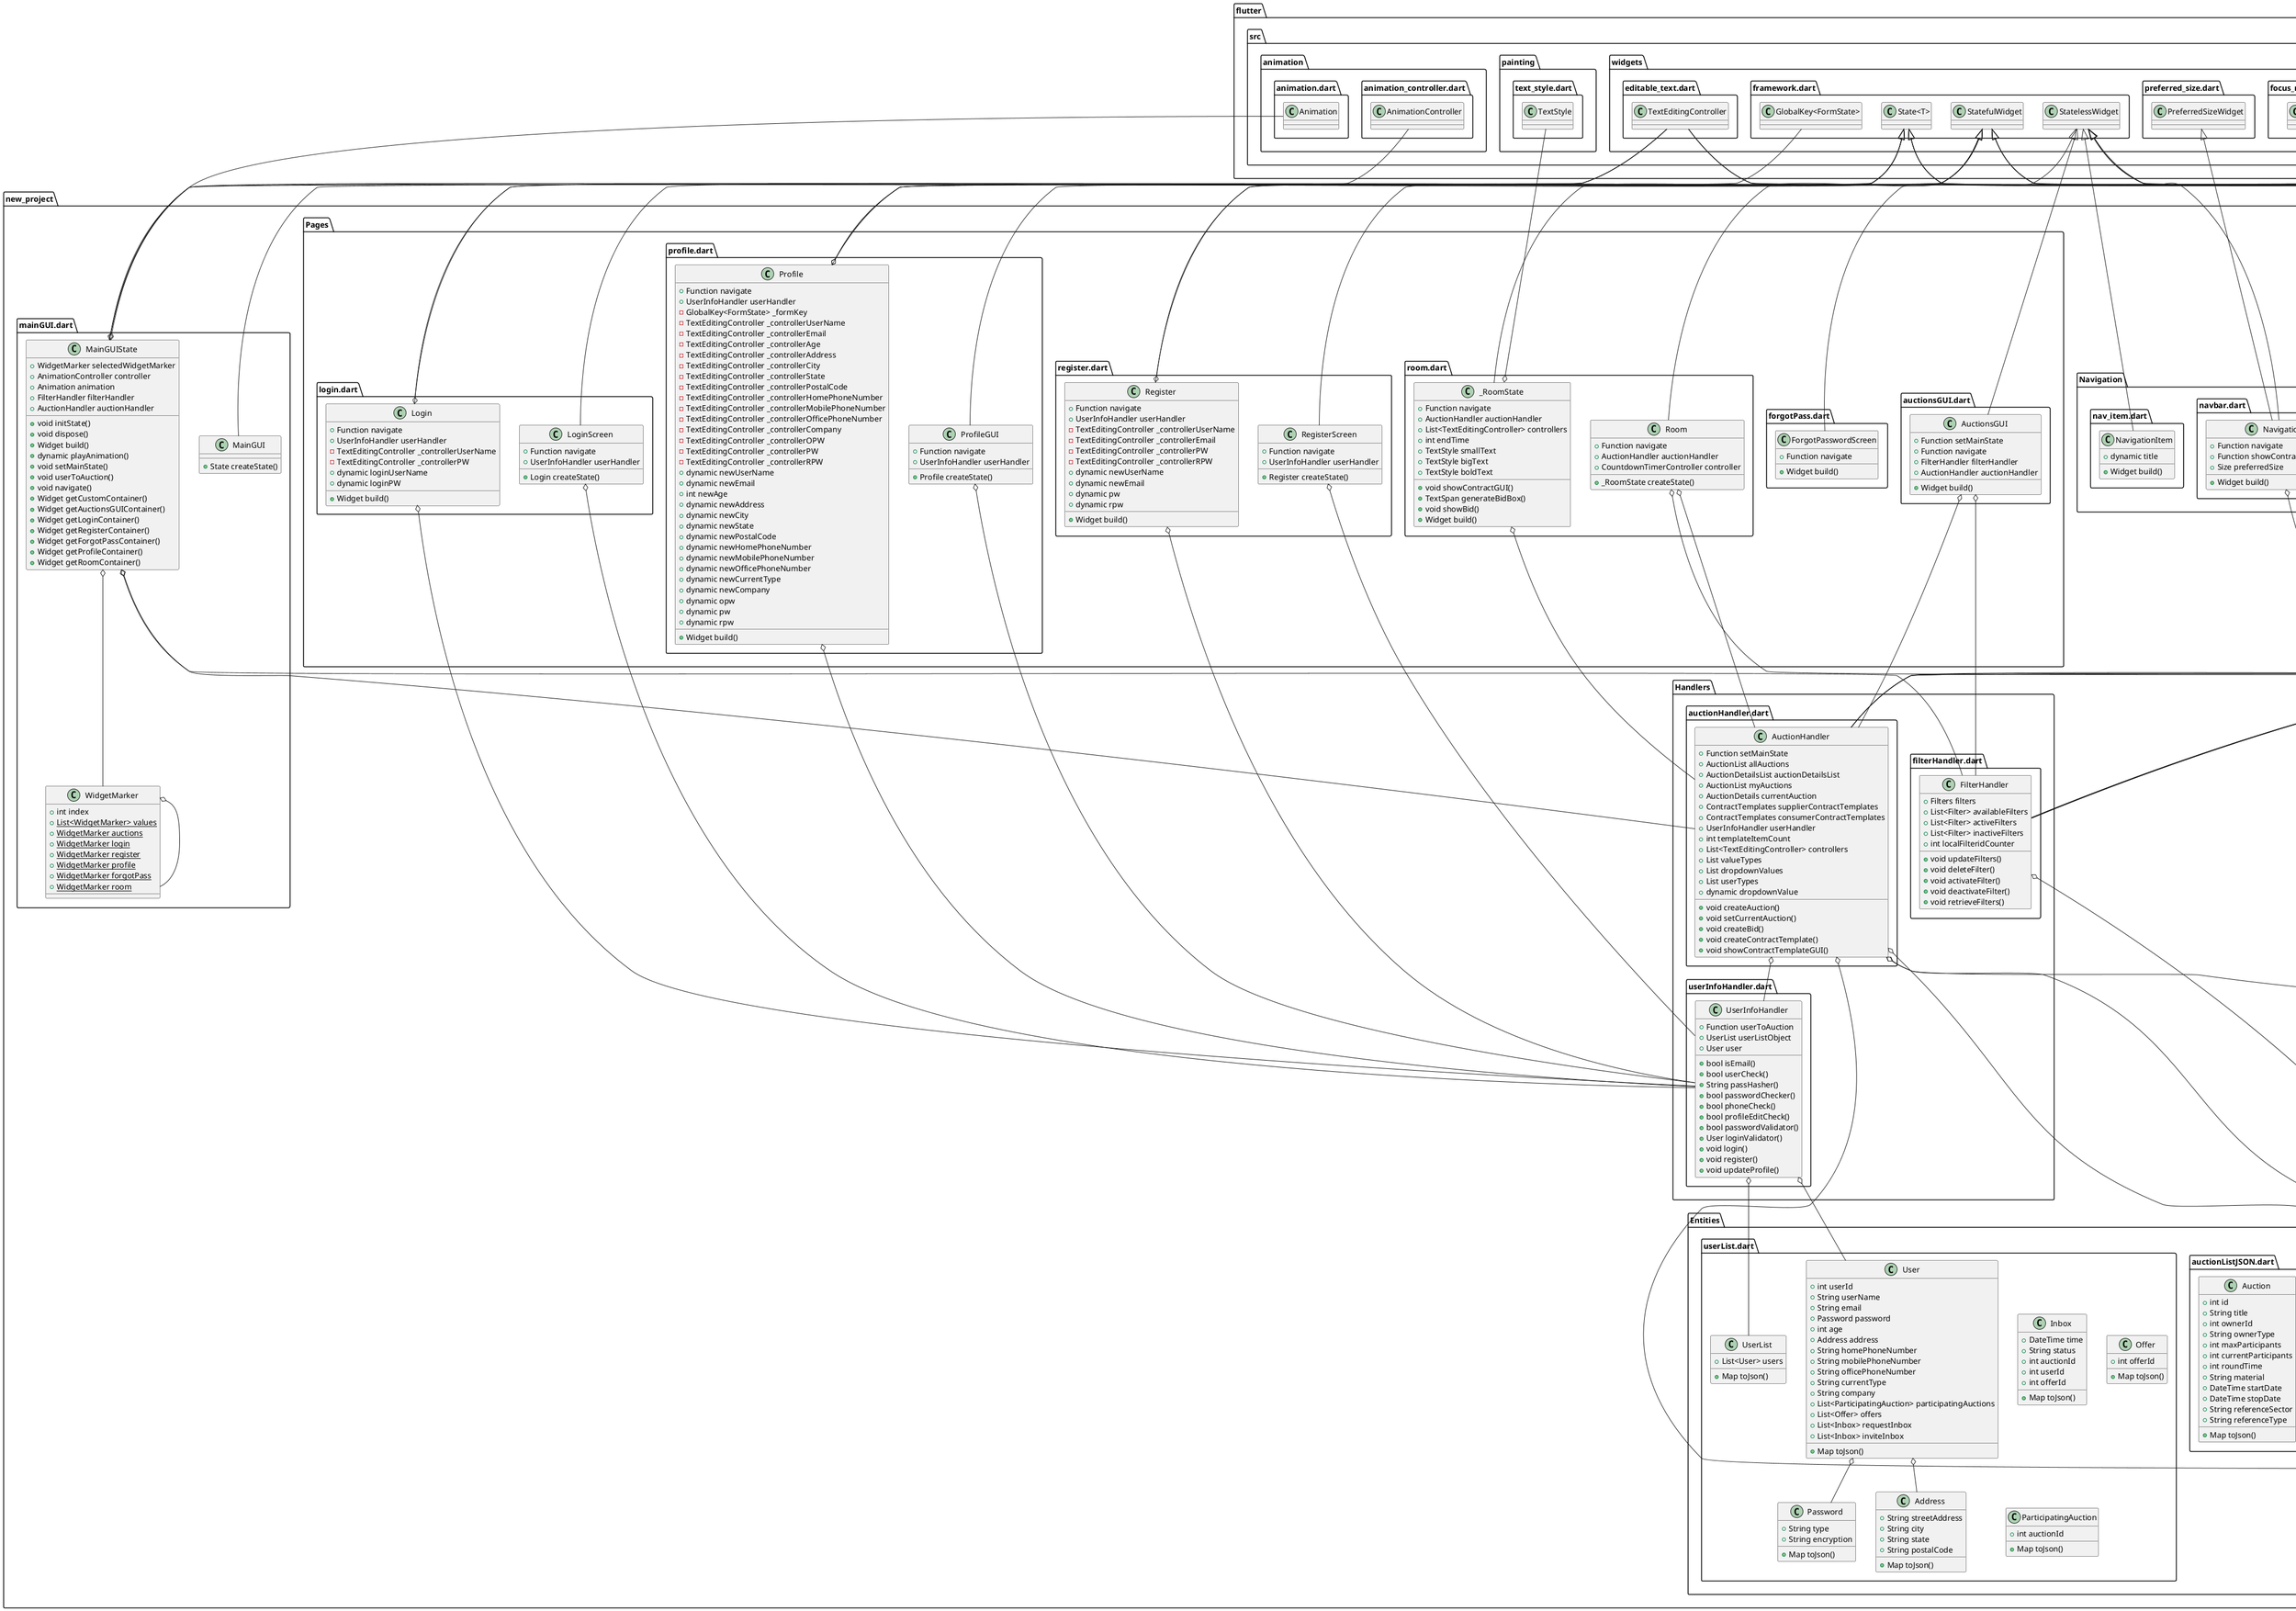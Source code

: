 @startuml
set namespaceSeparator ::

class "new_project::Auctions::auctions.dart::PageMarker" {
  +int index
  {static} +List<PageMarker> values
  {static} +PageMarker ongoing
  {static} +PageMarker finished
  {static} +PageMarker offers
}

"new_project::Auctions::auctions.dart::PageMarker" o-- "new_project::Auctions::auctions.dart::PageMarker"

class "new_project::Auctions::auctions.dart::Auctions" {
  +Function navigate
  +FilterHandler filterHandler
  +AuctionHandler auctionHandler
  +_AuctionsState createState()
}

"new_project::Auctions::auctions.dart::Auctions" o-- "new_project::Handlers::filterHandler.dart::FilterHandler"
"new_project::Auctions::auctions.dart::Auctions" o-- "new_project::Handlers::auctionHandler.dart::AuctionHandler"
"flutter::src::widgets::framework.dart::StatefulWidget" <|-- "new_project::Auctions::auctions.dart::Auctions"

class "new_project::Auctions::auctions.dart::_AuctionsState" {
  +Function navigate
  +FilterHandler filterHandler
  +AuctionHandler auctionHandler
  -PageMarker _currentPage
  +void initState()
  +Widget build()
  -SliverFixedExtentList _getPageContainer()
  -SliverFixedExtentList _getOngoing()
  -SliverFixedExtentList _getFinished()
  -SliverFixedExtentList _getOffers()
  -SliverFixedExtentList _generateBoxes()
}

"new_project::Auctions::auctions.dart::_AuctionsState" o-- "new_project::Handlers::filterHandler.dart::FilterHandler"
"new_project::Auctions::auctions.dart::_AuctionsState" o-- "new_project::Handlers::auctionHandler.dart::AuctionHandler"
"new_project::Auctions::auctions.dart::_AuctionsState" o-- "new_project::Auctions::auctions.dart::PageMarker"
"flutter::src::widgets::framework.dart::State<T>" <|-- "new_project::Auctions::auctions.dart::_AuctionsState"
"flutter::src::widgets::ticker_provider.dart::SingleTickerProviderStateMixin<T>" <|-- "new_project::Auctions::auctions.dart::_AuctionsState"

class "new_project::Auctions::myauctions.dart::MyAuctions" {
  +Function setMainState
  +Function navigate
  +AuctionHandler auctionHandler
  +_MyAuctionsState createState()
}

"new_project::Auctions::myauctions.dart::MyAuctions" o-- "new_project::Handlers::auctionHandler.dart::AuctionHandler"
"flutter::src::widgets::framework.dart::StatefulWidget" <|-- "new_project::Auctions::myauctions.dart::MyAuctions"

class "new_project::Auctions::myauctions.dart::_MyAuctionsState" {
  +Function setMainState
  +Function navigate
  +AuctionHandler auctionHandler
  +ContractTemplates contractTemplates
  +ContractTemplate contractTemplate
  +TextEditingController auctionTitle
  +TextEditingController maxParticipants
  +TextEditingController roundTime
  +TextEditingController rounds
  +List materialTypes
  +dynamic materialDropdownValue
  +List contractIDs
  +dynamic contractDropdownValue
  +Widget build()
  +Map splitAuctions()
  +SliverFixedExtentList buildAuctionList()
  +void showContractTemplateGUI()
}

"new_project::Auctions::myauctions.dart::_MyAuctionsState" o-- "new_project::Handlers::auctionHandler.dart::AuctionHandler"
"new_project::Auctions::myauctions.dart::_MyAuctionsState" o-- "new_project::Entities::contractTemplatesJSON.dart::ContractTemplates"
"new_project::Auctions::myauctions.dart::_MyAuctionsState" o-- "new_project::Entities::contractTemplatesJSON.dart::ContractTemplate"
"new_project::Auctions::myauctions.dart::_MyAuctionsState" o-- "flutter::src::widgets::editable_text.dart::TextEditingController"
"flutter::src::widgets::framework.dart::State<T>" <|-- "new_project::Auctions::myauctions.dart::_MyAuctionsState"
"flutter::src::widgets::ticker_provider.dart::SingleTickerProviderStateMixin<T>" <|-- "new_project::Auctions::myauctions.dart::_MyAuctionsState"

class "new_project::Entities::auctionDetailsListJSON.dart::AuctionDetailsList" {
  +List<AuctionDetails> auctionDetailsList
  +Map toJson()
}

class "new_project::Entities::auctionDetailsListJSON.dart::AuctionDetails" {
  +int id
  +String title
  +int ownerId
  +String ownerType
  +int maxParticipants
  +List<Participant> participants
  +int roundTime
  +String material
  +int contractTemplateId
  +List<Bid> bids
  +DateTime startDate
  +DateTime stopDate
  +String referenceSector
  +String referenceType
  +ContractTemplate contractTemplate
  +Map toJson()
}

"new_project::Entities::auctionDetailsListJSON.dart::AuctionDetails" o-- "new_project::Entities::contractTemplatesJSON.dart::ContractTemplate"

class "new_project::Entities::auctionDetailsListJSON.dart::Bid" {
  +DateTime time
  +int userId
  +List<KeyValuePair> keyValuePairs
  +Map toJson()
}

class "new_project::Entities::auctionDetailsListJSON.dart::KeyValuePair" {
  +String key
  +dynamic value
  +Map toJson()
}

class "new_project::Entities::auctionDetailsListJSON.dart::Participant" {
  +int userId
  +Map toJson()
}

class "new_project::Entities::auctionListJSON.dart::AuctionList" {
  +List<Auction> auctionList
  +Map toJson()
}

class "new_project::Entities::auctionListJSON.dart::Auction" {
  +int id
  +String title
  +int ownerId
  +String ownerType
  +int maxParticipants
  +int currentParticipants
  +int roundTime
  +String material
  +DateTime startDate
  +DateTime stopDate
  +String referenceSector
  +String referenceType
  +Map toJson()
}

class "new_project::Entities::contractTemplatesJSON.dart::ContractTemplates" {
  +List<ContractTemplate> contractTemplates
  +Map toJson()
}

class "new_project::Entities::contractTemplatesJSON.dart::ContractTemplate" {
  +int id
  +List<TemplateString> templateStrings
  +List<TemplateVariable> templateVariables
  +Map toJson()
}

class "new_project::Entities::contractTemplatesJSON.dart::TemplateString" {
  +String text
  +Map toJson()
}

class "new_project::Entities::contractTemplatesJSON.dart::TemplateVariable" {
  +String key
  +String valueType
  +Map toJson()
}

class "new_project::Entities::filtersJSON.dart::Filters" {
  +List<Filter> filters
  +Map toJson()
}

class "new_project::Entities::filtersJSON.dart::Filter" {
  +int id
  +int localid
  +int distance
  +String name
  +String description
  +Map toJson()
}

class "new_project::Entities::userList.dart::UserList" {
  +List<User> users
  +Map toJson()
}

class "new_project::Entities::userList.dart::User" {
  +int userId
  +String userName
  +String email
  +Password password
  +int age
  +Address address
  +String homePhoneNumber
  +String mobilePhoneNumber
  +String officePhoneNumber
  +String currentType
  +String company
  +List<ParticipatingAuction> participatingAuctions
  +List<Offer> offers
  +List<Inbox> requestInbox
  +List<Inbox> inviteInbox
  +Map toJson()
}

"new_project::Entities::userList.dart::User" o-- "new_project::Entities::userList.dart::Password"
"new_project::Entities::userList.dart::User" o-- "new_project::Entities::userList.dart::Address"

class "new_project::Entities::userList.dart::Address" {
  +String streetAddress
  +String city
  +String state
  +String postalCode
  +Map toJson()
}

class "new_project::Entities::userList.dart::Inbox" {
  +DateTime time
  +String status
  +int auctionId
  +int userId
  +int offerId
  +Map toJson()
}

class "new_project::Entities::userList.dart::Offer" {
  +int offerId
  +Map toJson()
}

class "new_project::Entities::userList.dart::ParticipatingAuction" {
  +int auctionId
  +Map toJson()
}

class "new_project::Entities::userList.dart::Password" {
  +String type
  +String encryption
  +Map toJson()
}

class "new_project::Filters::filtersGUI.dart::FiltersGUI" {
  +Function setMainState
  +FilterHandler filterHandler
  +_FiltersState createState()
}

"new_project::Filters::filtersGUI.dart::FiltersGUI" o-- "new_project::Handlers::filterHandler.dart::FilterHandler"
"flutter::src::widgets::framework.dart::StatefulWidget" <|-- "new_project::Filters::filtersGUI.dart::FiltersGUI"

class "new_project::Filters::filtersGUI.dart::_FiltersState" {
  +Function setMainState
  +FilterHandler filterHandler
  +TextEditingController myController
  +Filter filter
  +void showFilterTemplateGUI()
  +Widget build()
  +Widget ReturnContent()
}

"new_project::Filters::filtersGUI.dart::_FiltersState" o-- "new_project::Handlers::filterHandler.dart::FilterHandler"
"new_project::Filters::filtersGUI.dart::_FiltersState" o-- "flutter::src::widgets::editable_text.dart::TextEditingController"
"new_project::Filters::filtersGUI.dart::_FiltersState" o-- "new_project::Entities::filtersJSON.dart::Filter"
"flutter::src::widgets::framework.dart::State<T>" <|-- "new_project::Filters::filtersGUI.dart::_FiltersState"

class "new_project::Filters::searchBar.dart::SearchBarGUI" {
  +_SearchBarGUIState createState()
}

"flutter::src::widgets::framework.dart::StatefulWidget" <|-- "new_project::Filters::searchBar.dart::SearchBarGUI"

class "new_project::Filters::searchBar.dart::_SearchBarGUIState" {
  +List<SearchObject> list
  -SearchObject _selectedItem
  -bool _show
  +Widget build()
}

"new_project::Filters::searchBar.dart::_SearchBarGUIState" o-- "new_project::Filters::searchBar.dart::SearchObject"
"flutter::src::widgets::framework.dart::State<T>" <|-- "new_project::Filters::searchBar.dart::_SearchBarGUIState"

class "new_project::Filters::searchBar.dart::SearchObject" {
  +dynamic name
  +int id
}

class "new_project::Filters::searchBar.dart::MyTextField" {
  +TextEditingController controller
  +FocusNode focusNode
  +Widget build()
}

"new_project::Filters::searchBar.dart::MyTextField" o-- "flutter::src::widgets::editable_text.dart::TextEditingController"
"new_project::Filters::searchBar.dart::MyTextField" o-- "flutter::src::widgets::focus_manager.dart::FocusNode"
"flutter::src::widgets::framework.dart::StatelessWidget" <|-- "new_project::Filters::searchBar.dart::MyTextField"

class "new_project::Filters::searchBar.dart::PopupListItemWidget" {
  +SearchObject item
  +Widget build()
}

"new_project::Filters::searchBar.dart::PopupListItemWidget" o-- "new_project::Filters::searchBar.dart::SearchObject"
"flutter::src::widgets::framework.dart::StatelessWidget" <|-- "new_project::Filters::searchBar.dart::PopupListItemWidget"

class "new_project::Handlers::auctionHandler.dart::AuctionHandler" {
  +Function setMainState
  +AuctionList allAuctions
  +AuctionDetailsList auctionDetailsList
  +AuctionList myAuctions
  +AuctionDetails currentAuction
  +ContractTemplates supplierContractTemplates
  +ContractTemplates consumerContractTemplates
  +UserInfoHandler userHandler
  +int templateItemCount
  +List<TextEditingController> controllers
  +List valueTypes
  +List dropdownValues
  +List userTypes
  +dynamic dropdownValue
  +void createAuction()
  +void setCurrentAuction()
  +void createBid()
  +void createContractTemplate()
  +void showContractTemplateGUI()
}

"new_project::Handlers::auctionHandler.dart::AuctionHandler" o-- "new_project::Entities::auctionListJSON.dart::AuctionList"
"new_project::Handlers::auctionHandler.dart::AuctionHandler" o-- "new_project::Entities::auctionDetailsListJSON.dart::AuctionDetailsList"
"new_project::Handlers::auctionHandler.dart::AuctionHandler" o-- "new_project::Entities::auctionDetailsListJSON.dart::AuctionDetails"
"new_project::Handlers::auctionHandler.dart::AuctionHandler" o-- "new_project::Entities::contractTemplatesJSON.dart::ContractTemplates"
"new_project::Handlers::auctionHandler.dart::AuctionHandler" o-- "new_project::Handlers::userInfoHandler.dart::UserInfoHandler"

class "new_project::Handlers::filterHandler.dart::FilterHandler" {
  +Filters filters
  +List<Filter> availableFilters
  +List<Filter> activeFilters
  +List<Filter> inactiveFilters
  +int localFilteridCounter
  +void updateFilters()
  +void deleteFilter()
  +void activateFilter()
  +void deactivateFilter()
  +void retrieveFilters()
}

"new_project::Handlers::filterHandler.dart::FilterHandler" o-- "new_project::Entities::filtersJSON.dart::Filters"

class "new_project::Handlers::userInfoHandler.dart::UserInfoHandler" {
  +Function userToAuction
  +UserList userListObject
  +User user
  +bool isEmail()
  +bool userCheck()
  +String passHasher()
  +bool passwordChecker()
  +bool phoneCheck()
  +bool profileEditCheck()
  +bool passwordValidator()
  +User loginValidator()
  +void login()
  +void register()
  +void updateProfile()
}

"new_project::Handlers::userInfoHandler.dart::UserInfoHandler" o-- "new_project::Entities::userList.dart::UserList"
"new_project::Handlers::userInfoHandler.dart::UserInfoHandler" o-- "new_project::Entities::userList.dart::User"

class "new_project::main.dart::MyApp" {
  +Widget build()
}

"flutter::src::widgets::framework.dart::StatelessWidget" <|-- "new_project::main.dart::MyApp"

class "new_project::mainGUI.dart::WidgetMarker" {
  +int index
  {static} +List<WidgetMarker> values
  {static} +WidgetMarker auctions
  {static} +WidgetMarker login
  {static} +WidgetMarker register
  {static} +WidgetMarker profile
  {static} +WidgetMarker forgotPass
  {static} +WidgetMarker room
}

"new_project::mainGUI.dart::WidgetMarker" o-- "new_project::mainGUI.dart::WidgetMarker"

class "new_project::mainGUI.dart::MainGUI" {
  +State createState()
}

"flutter::src::widgets::framework.dart::StatefulWidget" <|-- "new_project::mainGUI.dart::MainGUI"

class "new_project::mainGUI.dart::MainGUIState" {
  +WidgetMarker selectedWidgetMarker
  +AnimationController controller
  +Animation animation
  +FilterHandler filterHandler
  +AuctionHandler auctionHandler
  +void initState()
  +void dispose()
  +Widget build()
  +dynamic playAnimation()
  +void setMainState()
  +void userToAuction()
  +void navigate()
  +Widget getCustomContainer()
  +Widget getAuctionsGUIContainer()
  +Widget getLoginContainer()
  +Widget getRegisterContainer()
  +Widget getForgotPassContainer()
  +Widget getProfileContainer()
  +Widget getRoomContainer()
}

"new_project::mainGUI.dart::MainGUIState" o-- "new_project::mainGUI.dart::WidgetMarker"
"new_project::mainGUI.dart::MainGUIState" o-- "flutter::src::animation::animation_controller.dart::AnimationController"
"new_project::mainGUI.dart::MainGUIState" o-- "flutter::src::animation::animation.dart::Animation"
"new_project::mainGUI.dart::MainGUIState" o-- "new_project::Handlers::filterHandler.dart::FilterHandler"
"new_project::mainGUI.dart::MainGUIState" o-- "new_project::Handlers::auctionHandler.dart::AuctionHandler"
"flutter::src::widgets::framework.dart::State<T>" <|-- "new_project::mainGUI.dart::MainGUIState"
"flutter::src::widgets::ticker_provider.dart::SingleTickerProviderStateMixin<T>" <|-- "new_project::mainGUI.dart::MainGUIState"

class "new_project::Navigation::navbar.dart::NavigationBar" {
  +Function navigate
  +Function showContractTemplateGUI
  +Size preferredSize
  +Widget build()
}

"new_project::Navigation::navbar.dart::NavigationBar" o-- "dart::ui::Size"
"flutter::src::widgets::framework.dart::StatelessWidget" <|-- "new_project::Navigation::navbar.dart::NavigationBar"
"flutter::src::widgets::preferred_size.dart::PreferredSizeWidget" <|-- "new_project::Navigation::navbar.dart::NavigationBar"

class "new_project::Navigation::nav_item.dart::NavigationItem" {
  +dynamic title
  +Widget build()
}

"flutter::src::widgets::framework.dart::StatelessWidget" <|-- "new_project::Navigation::nav_item.dart::NavigationItem"

class "new_project::Pages::auctionsGUI.dart::AuctionsGUI" {
  +Function setMainState
  +Function navigate
  +FilterHandler filterHandler
  +AuctionHandler auctionHandler
  +Widget build()
}

"new_project::Pages::auctionsGUI.dart::AuctionsGUI" o-- "new_project::Handlers::filterHandler.dart::FilterHandler"
"new_project::Pages::auctionsGUI.dart::AuctionsGUI" o-- "new_project::Handlers::auctionHandler.dart::AuctionHandler"
"flutter::src::widgets::framework.dart::StatelessWidget" <|-- "new_project::Pages::auctionsGUI.dart::AuctionsGUI"

class "new_project::Pages::forgotPass.dart::ForgotPasswordScreen" {
  +Function navigate
  +Widget build()
}

"flutter::src::widgets::framework.dart::StatelessWidget" <|-- "new_project::Pages::forgotPass.dart::ForgotPasswordScreen"

class "new_project::Pages::login.dart::LoginScreen" {
  +Function navigate
  +UserInfoHandler userHandler
  +Login createState()
}

"new_project::Pages::login.dart::LoginScreen" o-- "new_project::Handlers::userInfoHandler.dart::UserInfoHandler"
"flutter::src::widgets::framework.dart::StatefulWidget" <|-- "new_project::Pages::login.dart::LoginScreen"

class "new_project::Pages::login.dart::Login" {
  +Function navigate
  +UserInfoHandler userHandler
  -TextEditingController _controllerUserName
  -TextEditingController _controllerPW
  +dynamic loginUserName
  +dynamic loginPW
  +Widget build()
}

"new_project::Pages::login.dart::Login" o-- "new_project::Handlers::userInfoHandler.dart::UserInfoHandler"
"new_project::Pages::login.dart::Login" o-- "flutter::src::widgets::editable_text.dart::TextEditingController"
"flutter::src::widgets::framework.dart::State<T>" <|-- "new_project::Pages::login.dart::Login"

class "new_project::Pages::profile.dart::ProfileGUI" {
  +Function navigate
  +UserInfoHandler userHandler
  +Profile createState()
}

"new_project::Pages::profile.dart::ProfileGUI" o-- "new_project::Handlers::userInfoHandler.dart::UserInfoHandler"
"flutter::src::widgets::framework.dart::StatefulWidget" <|-- "new_project::Pages::profile.dart::ProfileGUI"

class "new_project::Pages::profile.dart::Profile" {
  +Function navigate
  +UserInfoHandler userHandler
  -GlobalKey<FormState> _formKey
  -TextEditingController _controllerUserName
  -TextEditingController _controllerEmail
  -TextEditingController _controllerAge
  -TextEditingController _controllerAddress
  -TextEditingController _controllerCity
  -TextEditingController _controllerState
  -TextEditingController _controllerPostalCode
  -TextEditingController _controllerHomePhoneNumber
  -TextEditingController _controllerMobilePhoneNumber
  -TextEditingController _controllerOfficePhoneNumber
  -TextEditingController _controllerCompany
  -TextEditingController _controllerOPW
  -TextEditingController _controllerPW
  -TextEditingController _controllerRPW
  +dynamic newUserName
  +dynamic newEmail
  +int newAge
  +dynamic newAddress
  +dynamic newCity
  +dynamic newState
  +dynamic newPostalCode
  +dynamic newHomePhoneNumber
  +dynamic newMobilePhoneNumber
  +dynamic newOfficePhoneNumber
  +dynamic newCurrentType
  +dynamic newCompany
  +dynamic opw
  +dynamic pw
  +dynamic rpw
  +Widget build()
}

"new_project::Pages::profile.dart::Profile" o-- "new_project::Handlers::userInfoHandler.dart::UserInfoHandler"
"new_project::Pages::profile.dart::Profile" o-- "flutter::src::widgets::framework.dart::GlobalKey<FormState>"
"new_project::Pages::profile.dart::Profile" o-- "flutter::src::widgets::editable_text.dart::TextEditingController"
"flutter::src::widgets::framework.dart::State<T>" <|-- "new_project::Pages::profile.dart::Profile"

class "new_project::Pages::register.dart::RegisterScreen" {
  +Function navigate
  +UserInfoHandler userHandler
  +Register createState()
}

"new_project::Pages::register.dart::RegisterScreen" o-- "new_project::Handlers::userInfoHandler.dart::UserInfoHandler"
"flutter::src::widgets::framework.dart::StatefulWidget" <|-- "new_project::Pages::register.dart::RegisterScreen"

class "new_project::Pages::register.dart::Register" {
  +Function navigate
  +UserInfoHandler userHandler
  -TextEditingController _controllerUserName
  -TextEditingController _controllerEmail
  -TextEditingController _controllerPW
  -TextEditingController _controllerRPW
  +dynamic newUserName
  +dynamic newEmail
  +dynamic pw
  +dynamic rpw
  +Widget build()
}

"new_project::Pages::register.dart::Register" o-- "new_project::Handlers::userInfoHandler.dart::UserInfoHandler"
"new_project::Pages::register.dart::Register" o-- "flutter::src::widgets::editable_text.dart::TextEditingController"
"flutter::src::widgets::framework.dart::State<T>" <|-- "new_project::Pages::register.dart::Register"

class "new_project::Pages::room.dart::Room" {
  +Function navigate
  +AuctionHandler auctionHandler
  +CountdownTimerController controller
  +_RoomState createState()
}

"new_project::Pages::room.dart::Room" o-- "new_project::Handlers::auctionHandler.dart::AuctionHandler"
"new_project::Pages::room.dart::Room" o-- "flutter_countdown_timer::countdown_timer_controller.dart::CountdownTimerController"
"flutter::src::widgets::framework.dart::StatefulWidget" <|-- "new_project::Pages::room.dart::Room"

class "new_project::Pages::room.dart::_RoomState" {
  +Function navigate
  +AuctionHandler auctionHandler
  +List<TextEditingController> controllers
  +int endTime
  +TextStyle smallText
  +TextStyle bigText
  +TextStyle boldText
  +void showContractGUI()
  +TextSpan generateBidBox()
  +void showBid()
  +Widget build()
}

"new_project::Pages::room.dart::_RoomState" o-- "new_project::Handlers::auctionHandler.dart::AuctionHandler"
"new_project::Pages::room.dart::_RoomState" o-- "flutter::src::painting::text_style.dart::TextStyle"
"flutter::src::widgets::framework.dart::State<T>" <|-- "new_project::Pages::room.dart::_RoomState"


@enduml